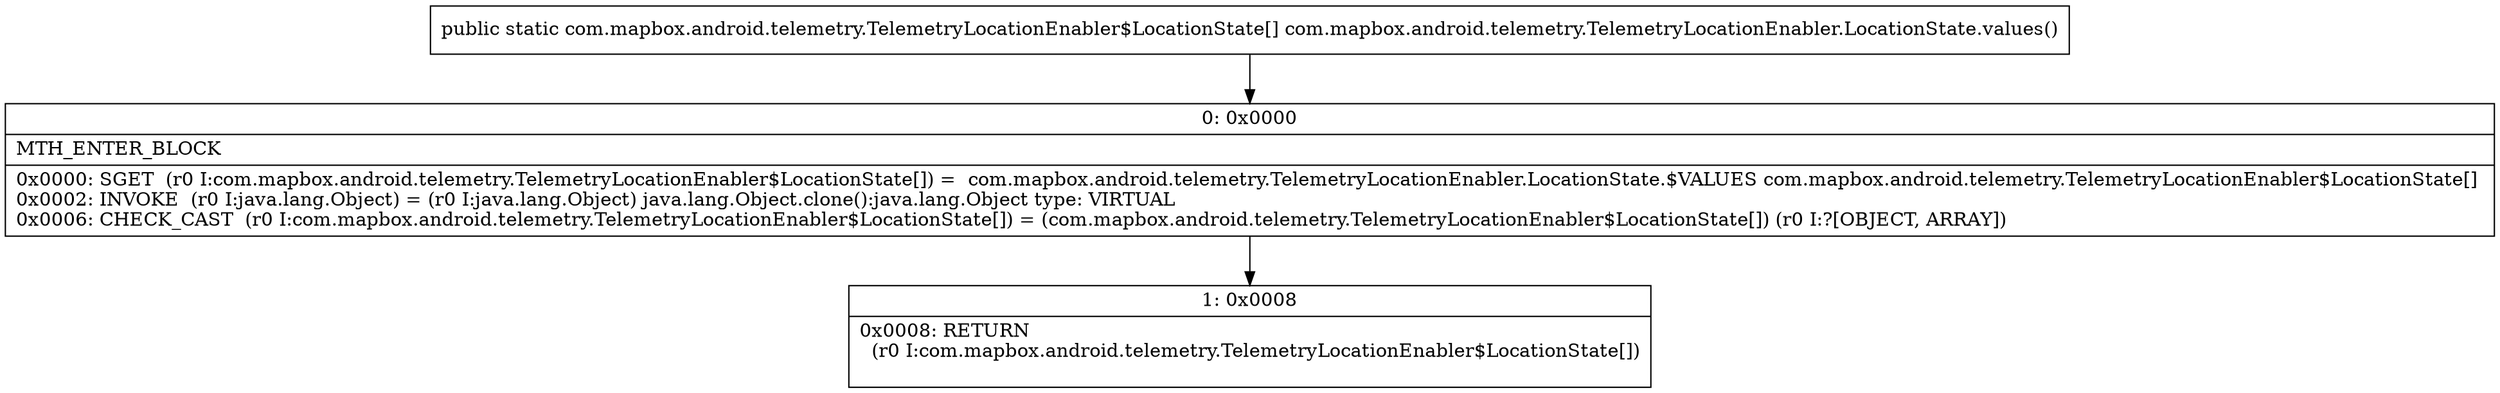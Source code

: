 digraph "CFG forcom.mapbox.android.telemetry.TelemetryLocationEnabler.LocationState.values()[Lcom\/mapbox\/android\/telemetry\/TelemetryLocationEnabler$LocationState;" {
Node_0 [shape=record,label="{0\:\ 0x0000|MTH_ENTER_BLOCK\l|0x0000: SGET  (r0 I:com.mapbox.android.telemetry.TelemetryLocationEnabler$LocationState[]) =  com.mapbox.android.telemetry.TelemetryLocationEnabler.LocationState.$VALUES com.mapbox.android.telemetry.TelemetryLocationEnabler$LocationState[] \l0x0002: INVOKE  (r0 I:java.lang.Object) = (r0 I:java.lang.Object) java.lang.Object.clone():java.lang.Object type: VIRTUAL \l0x0006: CHECK_CAST  (r0 I:com.mapbox.android.telemetry.TelemetryLocationEnabler$LocationState[]) = (com.mapbox.android.telemetry.TelemetryLocationEnabler$LocationState[]) (r0 I:?[OBJECT, ARRAY]) \l}"];
Node_1 [shape=record,label="{1\:\ 0x0008|0x0008: RETURN  \l  (r0 I:com.mapbox.android.telemetry.TelemetryLocationEnabler$LocationState[])\l \l}"];
MethodNode[shape=record,label="{public static com.mapbox.android.telemetry.TelemetryLocationEnabler$LocationState[] com.mapbox.android.telemetry.TelemetryLocationEnabler.LocationState.values() }"];
MethodNode -> Node_0;
Node_0 -> Node_1;
}

